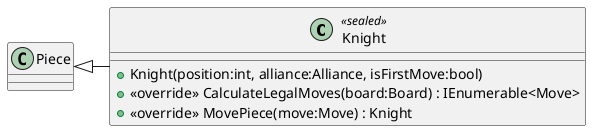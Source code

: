 @startuml
class Knight <<sealed>> {
    + Knight(position:int, alliance:Alliance, isFirstMove:bool)
    + <<override>> CalculateLegalMoves(board:Board) : IEnumerable<Move>
    + <<override>> MovePiece(move:Move) : Knight
}
Piece <|- Knight
@enduml
